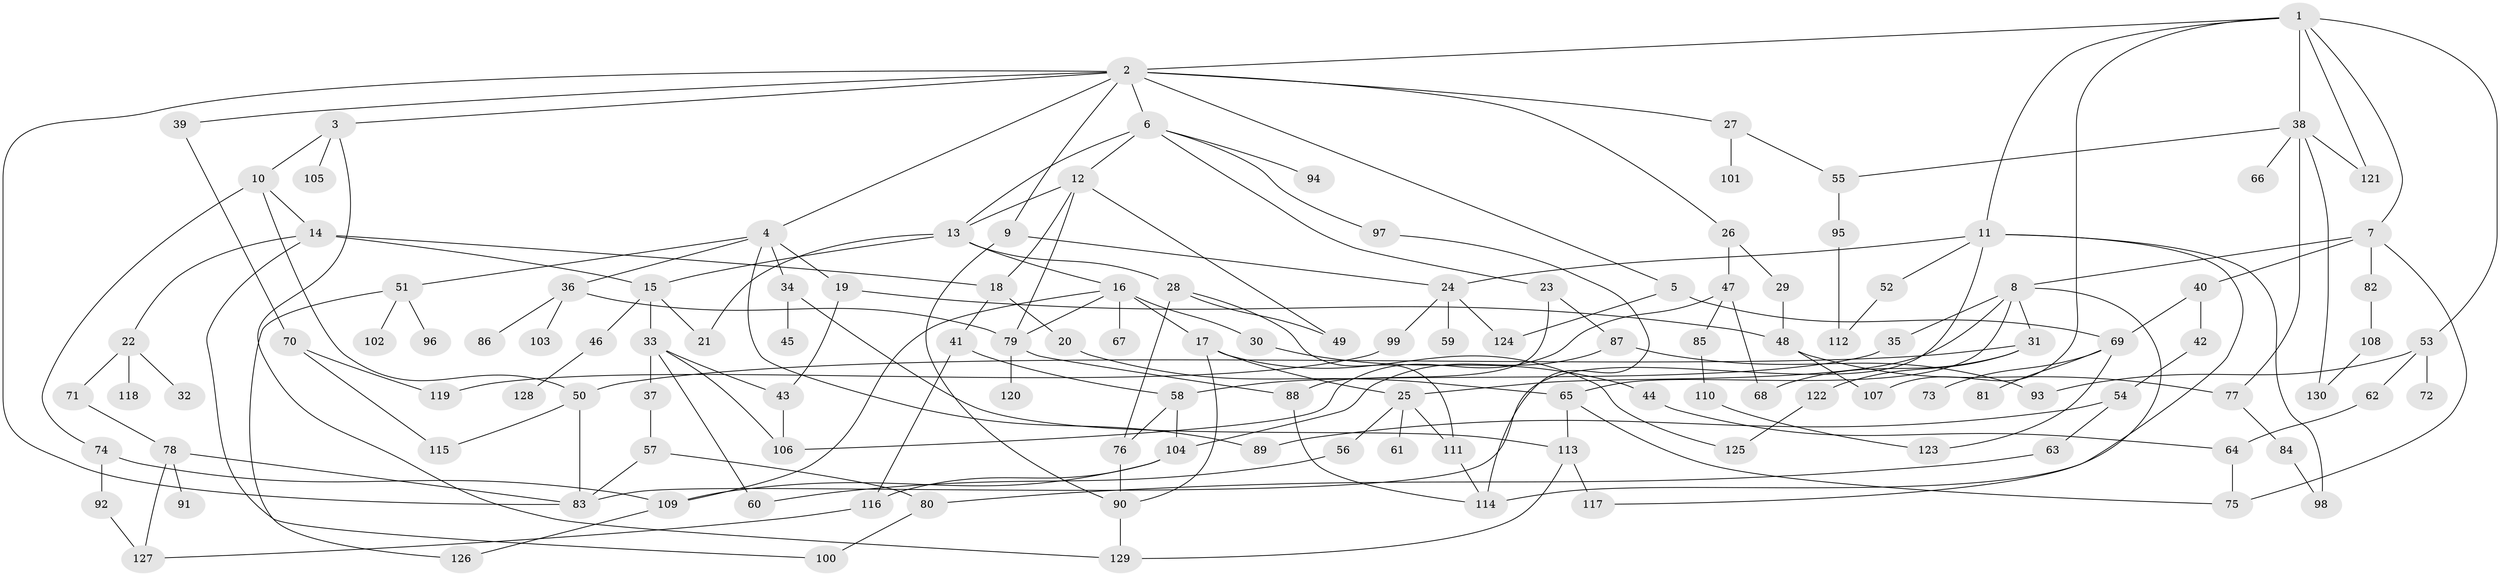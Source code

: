 // Generated by graph-tools (version 1.1) at 2025/01/03/09/25 03:01:00]
// undirected, 130 vertices, 190 edges
graph export_dot {
graph [start="1"]
  node [color=gray90,style=filled];
  1;
  2;
  3;
  4;
  5;
  6;
  7;
  8;
  9;
  10;
  11;
  12;
  13;
  14;
  15;
  16;
  17;
  18;
  19;
  20;
  21;
  22;
  23;
  24;
  25;
  26;
  27;
  28;
  29;
  30;
  31;
  32;
  33;
  34;
  35;
  36;
  37;
  38;
  39;
  40;
  41;
  42;
  43;
  44;
  45;
  46;
  47;
  48;
  49;
  50;
  51;
  52;
  53;
  54;
  55;
  56;
  57;
  58;
  59;
  60;
  61;
  62;
  63;
  64;
  65;
  66;
  67;
  68;
  69;
  70;
  71;
  72;
  73;
  74;
  75;
  76;
  77;
  78;
  79;
  80;
  81;
  82;
  83;
  84;
  85;
  86;
  87;
  88;
  89;
  90;
  91;
  92;
  93;
  94;
  95;
  96;
  97;
  98;
  99;
  100;
  101;
  102;
  103;
  104;
  105;
  106;
  107;
  108;
  109;
  110;
  111;
  112;
  113;
  114;
  115;
  116;
  117;
  118;
  119;
  120;
  121;
  122;
  123;
  124;
  125;
  126;
  127;
  128;
  129;
  130;
  1 -- 2;
  1 -- 7;
  1 -- 11;
  1 -- 38;
  1 -- 53;
  1 -- 107;
  1 -- 121;
  2 -- 3;
  2 -- 4;
  2 -- 5;
  2 -- 6;
  2 -- 9;
  2 -- 26;
  2 -- 27;
  2 -- 39;
  2 -- 83;
  3 -- 10;
  3 -- 105;
  3 -- 129;
  4 -- 19;
  4 -- 34;
  4 -- 36;
  4 -- 51;
  4 -- 89;
  5 -- 124;
  5 -- 69;
  6 -- 12;
  6 -- 13;
  6 -- 23;
  6 -- 94;
  6 -- 97;
  7 -- 8;
  7 -- 40;
  7 -- 82;
  7 -- 75;
  8 -- 25;
  8 -- 31;
  8 -- 35;
  8 -- 65;
  8 -- 117;
  9 -- 24;
  9 -- 90;
  10 -- 14;
  10 -- 50;
  10 -- 74;
  11 -- 24;
  11 -- 52;
  11 -- 98;
  11 -- 83;
  11 -- 114;
  12 -- 18;
  12 -- 49;
  12 -- 79;
  12 -- 13;
  13 -- 16;
  13 -- 28;
  13 -- 21;
  13 -- 15;
  14 -- 15;
  14 -- 22;
  14 -- 18;
  14 -- 100;
  15 -- 21;
  15 -- 33;
  15 -- 46;
  16 -- 17;
  16 -- 30;
  16 -- 67;
  16 -- 79;
  16 -- 109;
  17 -- 90;
  17 -- 125;
  17 -- 25;
  18 -- 20;
  18 -- 41;
  19 -- 48;
  19 -- 43;
  20 -- 65;
  22 -- 32;
  22 -- 71;
  22 -- 118;
  23 -- 87;
  23 -- 88;
  24 -- 59;
  24 -- 99;
  24 -- 124;
  25 -- 56;
  25 -- 61;
  25 -- 111;
  26 -- 29;
  26 -- 47;
  27 -- 101;
  27 -- 55;
  28 -- 49;
  28 -- 76;
  28 -- 111;
  29 -- 48;
  30 -- 44;
  31 -- 68;
  31 -- 122;
  31 -- 50;
  33 -- 37;
  33 -- 43;
  33 -- 106;
  33 -- 60;
  34 -- 45;
  34 -- 113;
  35 -- 58;
  36 -- 86;
  36 -- 103;
  36 -- 79;
  37 -- 57;
  38 -- 55;
  38 -- 66;
  38 -- 77;
  38 -- 130;
  38 -- 121;
  39 -- 70;
  40 -- 42;
  40 -- 69;
  41 -- 116;
  41 -- 58;
  42 -- 54;
  43 -- 106;
  44 -- 64;
  46 -- 128;
  47 -- 85;
  47 -- 68;
  47 -- 106;
  48 -- 77;
  48 -- 107;
  50 -- 115;
  50 -- 83;
  51 -- 96;
  51 -- 102;
  51 -- 126;
  52 -- 112;
  53 -- 62;
  53 -- 72;
  53 -- 93;
  54 -- 63;
  54 -- 89;
  55 -- 95;
  56 -- 60;
  57 -- 80;
  57 -- 83;
  58 -- 76;
  58 -- 104;
  62 -- 64;
  63 -- 80;
  64 -- 75;
  65 -- 75;
  65 -- 113;
  69 -- 73;
  69 -- 81;
  69 -- 123;
  70 -- 115;
  70 -- 119;
  71 -- 78;
  74 -- 92;
  74 -- 109;
  76 -- 90;
  77 -- 84;
  78 -- 91;
  78 -- 127;
  78 -- 83;
  79 -- 120;
  79 -- 88;
  80 -- 100;
  82 -- 108;
  84 -- 98;
  85 -- 110;
  87 -- 93;
  87 -- 104;
  88 -- 114;
  90 -- 129;
  92 -- 127;
  95 -- 112;
  97 -- 114;
  99 -- 119;
  104 -- 109;
  104 -- 116;
  108 -- 130;
  109 -- 126;
  110 -- 123;
  111 -- 114;
  113 -- 117;
  113 -- 129;
  116 -- 127;
  122 -- 125;
}
